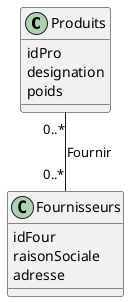 @startuml

class Produits {
        idPro
        designation
        poids
}
class Fournisseurs {
        idFour
        raisonSociale
        adresse
}

Produits "0..*" -- "0..*" Fournisseurs : Fournir

@enduml
